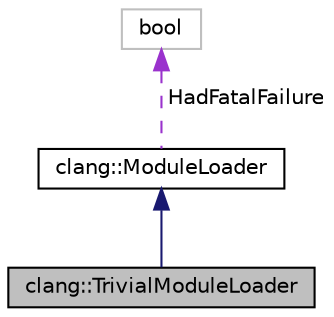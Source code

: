 digraph "clang::TrivialModuleLoader"
{
 // LATEX_PDF_SIZE
  bgcolor="transparent";
  edge [fontname="Helvetica",fontsize="10",labelfontname="Helvetica",labelfontsize="10"];
  node [fontname="Helvetica",fontsize="10",shape=record];
  Node1 [label="clang::TrivialModuleLoader",height=0.2,width=0.4,color="black", fillcolor="grey75", style="filled", fontcolor="black",tooltip="A module loader that doesn't know how to create or load modules."];
  Node2 -> Node1 [dir="back",color="midnightblue",fontsize="10",style="solid",fontname="Helvetica"];
  Node2 [label="clang::ModuleLoader",height=0.2,width=0.4,color="black",URL="$classclang_1_1ModuleLoader.html",tooltip="Abstract interface for a module loader."];
  Node3 -> Node2 [dir="back",color="darkorchid3",fontsize="10",style="dashed",label=" HadFatalFailure" ,fontname="Helvetica"];
  Node3 [label="bool",height=0.2,width=0.4,color="grey75",tooltip=" "];
}

